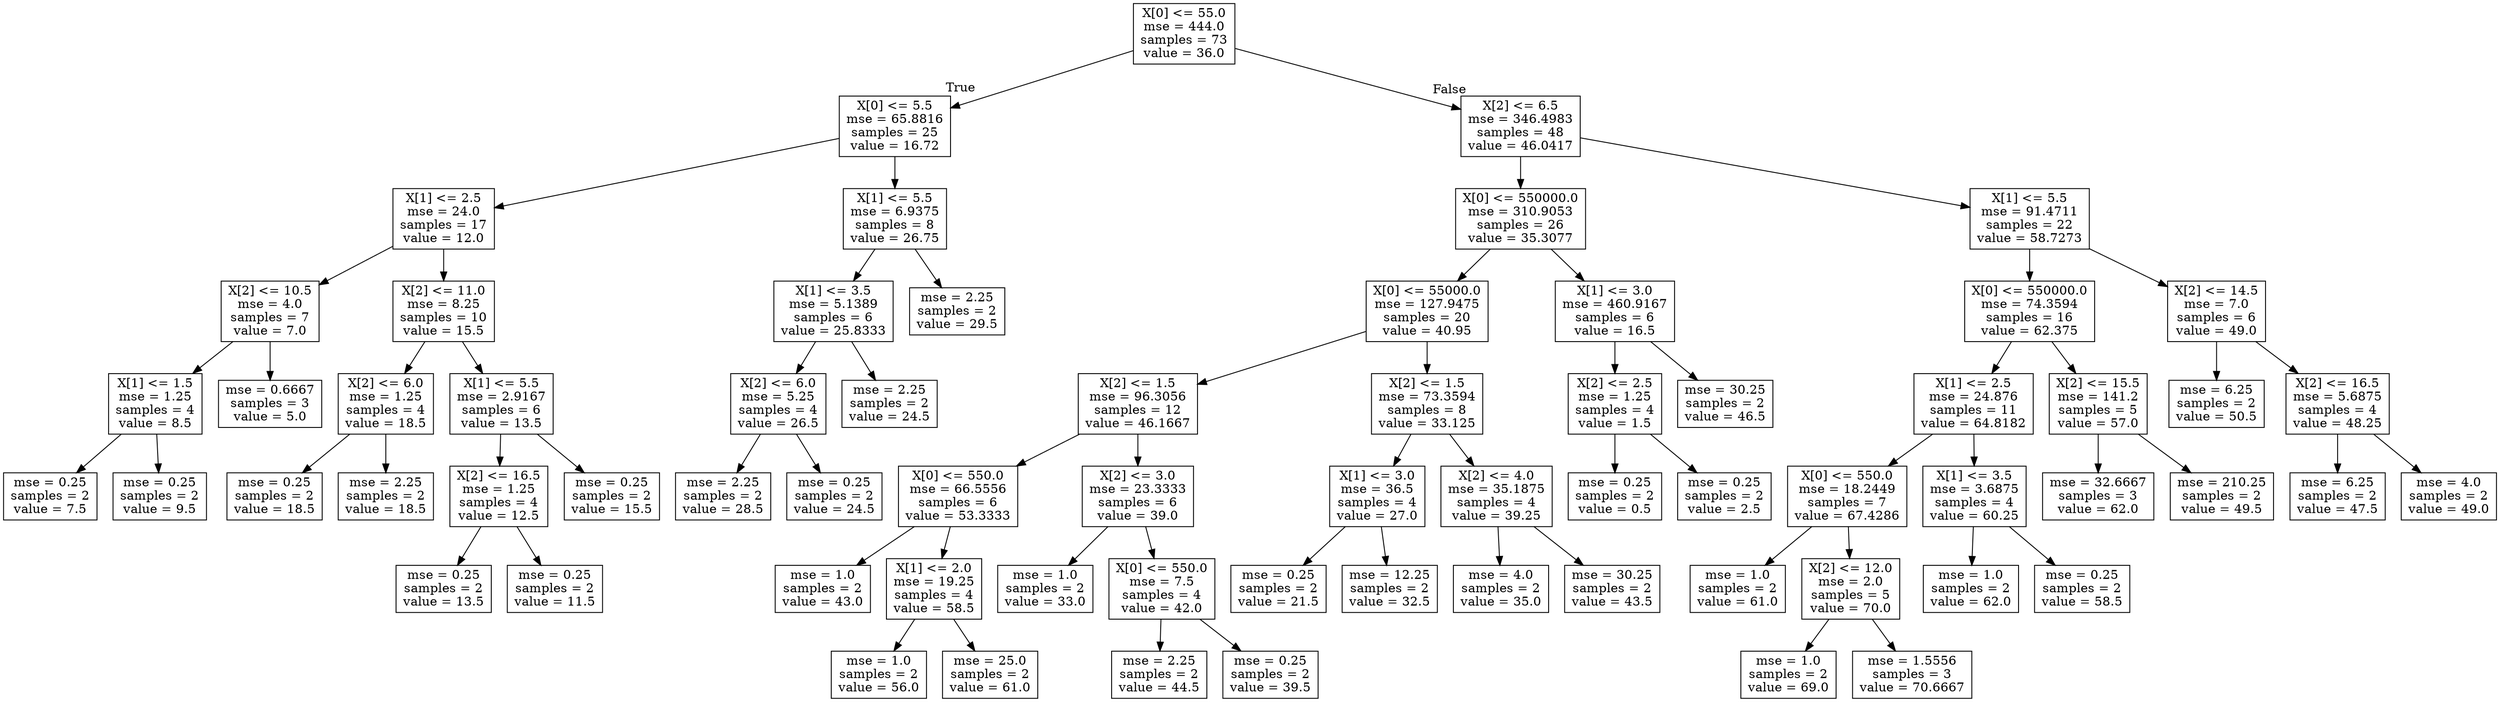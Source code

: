 digraph Tree {
node [shape=box] ;
0 [label="X[0] <= 55.0\nmse = 444.0\nsamples = 73\nvalue = 36.0"] ;
1 [label="X[0] <= 5.5\nmse = 65.8816\nsamples = 25\nvalue = 16.72"] ;
0 -> 1 [labeldistance=2.5, labelangle=45, headlabel="True"] ;
2 [label="X[1] <= 2.5\nmse = 24.0\nsamples = 17\nvalue = 12.0"] ;
1 -> 2 ;
3 [label="X[2] <= 10.5\nmse = 4.0\nsamples = 7\nvalue = 7.0"] ;
2 -> 3 ;
4 [label="X[1] <= 1.5\nmse = 1.25\nsamples = 4\nvalue = 8.5"] ;
3 -> 4 ;
5 [label="mse = 0.25\nsamples = 2\nvalue = 7.5"] ;
4 -> 5 ;
6 [label="mse = 0.25\nsamples = 2\nvalue = 9.5"] ;
4 -> 6 ;
7 [label="mse = 0.6667\nsamples = 3\nvalue = 5.0"] ;
3 -> 7 ;
8 [label="X[2] <= 11.0\nmse = 8.25\nsamples = 10\nvalue = 15.5"] ;
2 -> 8 ;
9 [label="X[2] <= 6.0\nmse = 1.25\nsamples = 4\nvalue = 18.5"] ;
8 -> 9 ;
10 [label="mse = 0.25\nsamples = 2\nvalue = 18.5"] ;
9 -> 10 ;
11 [label="mse = 2.25\nsamples = 2\nvalue = 18.5"] ;
9 -> 11 ;
12 [label="X[1] <= 5.5\nmse = 2.9167\nsamples = 6\nvalue = 13.5"] ;
8 -> 12 ;
13 [label="X[2] <= 16.5\nmse = 1.25\nsamples = 4\nvalue = 12.5"] ;
12 -> 13 ;
14 [label="mse = 0.25\nsamples = 2\nvalue = 13.5"] ;
13 -> 14 ;
15 [label="mse = 0.25\nsamples = 2\nvalue = 11.5"] ;
13 -> 15 ;
16 [label="mse = 0.25\nsamples = 2\nvalue = 15.5"] ;
12 -> 16 ;
17 [label="X[1] <= 5.5\nmse = 6.9375\nsamples = 8\nvalue = 26.75"] ;
1 -> 17 ;
18 [label="X[1] <= 3.5\nmse = 5.1389\nsamples = 6\nvalue = 25.8333"] ;
17 -> 18 ;
19 [label="X[2] <= 6.0\nmse = 5.25\nsamples = 4\nvalue = 26.5"] ;
18 -> 19 ;
20 [label="mse = 2.25\nsamples = 2\nvalue = 28.5"] ;
19 -> 20 ;
21 [label="mse = 0.25\nsamples = 2\nvalue = 24.5"] ;
19 -> 21 ;
22 [label="mse = 2.25\nsamples = 2\nvalue = 24.5"] ;
18 -> 22 ;
23 [label="mse = 2.25\nsamples = 2\nvalue = 29.5"] ;
17 -> 23 ;
24 [label="X[2] <= 6.5\nmse = 346.4983\nsamples = 48\nvalue = 46.0417"] ;
0 -> 24 [labeldistance=2.5, labelangle=-45, headlabel="False"] ;
25 [label="X[0] <= 550000.0\nmse = 310.9053\nsamples = 26\nvalue = 35.3077"] ;
24 -> 25 ;
26 [label="X[0] <= 55000.0\nmse = 127.9475\nsamples = 20\nvalue = 40.95"] ;
25 -> 26 ;
27 [label="X[2] <= 1.5\nmse = 96.3056\nsamples = 12\nvalue = 46.1667"] ;
26 -> 27 ;
28 [label="X[0] <= 550.0\nmse = 66.5556\nsamples = 6\nvalue = 53.3333"] ;
27 -> 28 ;
29 [label="mse = 1.0\nsamples = 2\nvalue = 43.0"] ;
28 -> 29 ;
30 [label="X[1] <= 2.0\nmse = 19.25\nsamples = 4\nvalue = 58.5"] ;
28 -> 30 ;
31 [label="mse = 1.0\nsamples = 2\nvalue = 56.0"] ;
30 -> 31 ;
32 [label="mse = 25.0\nsamples = 2\nvalue = 61.0"] ;
30 -> 32 ;
33 [label="X[2] <= 3.0\nmse = 23.3333\nsamples = 6\nvalue = 39.0"] ;
27 -> 33 ;
34 [label="mse = 1.0\nsamples = 2\nvalue = 33.0"] ;
33 -> 34 ;
35 [label="X[0] <= 550.0\nmse = 7.5\nsamples = 4\nvalue = 42.0"] ;
33 -> 35 ;
36 [label="mse = 2.25\nsamples = 2\nvalue = 44.5"] ;
35 -> 36 ;
37 [label="mse = 0.25\nsamples = 2\nvalue = 39.5"] ;
35 -> 37 ;
38 [label="X[2] <= 1.5\nmse = 73.3594\nsamples = 8\nvalue = 33.125"] ;
26 -> 38 ;
39 [label="X[1] <= 3.0\nmse = 36.5\nsamples = 4\nvalue = 27.0"] ;
38 -> 39 ;
40 [label="mse = 0.25\nsamples = 2\nvalue = 21.5"] ;
39 -> 40 ;
41 [label="mse = 12.25\nsamples = 2\nvalue = 32.5"] ;
39 -> 41 ;
42 [label="X[2] <= 4.0\nmse = 35.1875\nsamples = 4\nvalue = 39.25"] ;
38 -> 42 ;
43 [label="mse = 4.0\nsamples = 2\nvalue = 35.0"] ;
42 -> 43 ;
44 [label="mse = 30.25\nsamples = 2\nvalue = 43.5"] ;
42 -> 44 ;
45 [label="X[1] <= 3.0\nmse = 460.9167\nsamples = 6\nvalue = 16.5"] ;
25 -> 45 ;
46 [label="X[2] <= 2.5\nmse = 1.25\nsamples = 4\nvalue = 1.5"] ;
45 -> 46 ;
47 [label="mse = 0.25\nsamples = 2\nvalue = 0.5"] ;
46 -> 47 ;
48 [label="mse = 0.25\nsamples = 2\nvalue = 2.5"] ;
46 -> 48 ;
49 [label="mse = 30.25\nsamples = 2\nvalue = 46.5"] ;
45 -> 49 ;
50 [label="X[1] <= 5.5\nmse = 91.4711\nsamples = 22\nvalue = 58.7273"] ;
24 -> 50 ;
51 [label="X[0] <= 550000.0\nmse = 74.3594\nsamples = 16\nvalue = 62.375"] ;
50 -> 51 ;
52 [label="X[1] <= 2.5\nmse = 24.876\nsamples = 11\nvalue = 64.8182"] ;
51 -> 52 ;
53 [label="X[0] <= 550.0\nmse = 18.2449\nsamples = 7\nvalue = 67.4286"] ;
52 -> 53 ;
54 [label="mse = 1.0\nsamples = 2\nvalue = 61.0"] ;
53 -> 54 ;
55 [label="X[2] <= 12.0\nmse = 2.0\nsamples = 5\nvalue = 70.0"] ;
53 -> 55 ;
56 [label="mse = 1.0\nsamples = 2\nvalue = 69.0"] ;
55 -> 56 ;
57 [label="mse = 1.5556\nsamples = 3\nvalue = 70.6667"] ;
55 -> 57 ;
58 [label="X[1] <= 3.5\nmse = 3.6875\nsamples = 4\nvalue = 60.25"] ;
52 -> 58 ;
59 [label="mse = 1.0\nsamples = 2\nvalue = 62.0"] ;
58 -> 59 ;
60 [label="mse = 0.25\nsamples = 2\nvalue = 58.5"] ;
58 -> 60 ;
61 [label="X[2] <= 15.5\nmse = 141.2\nsamples = 5\nvalue = 57.0"] ;
51 -> 61 ;
62 [label="mse = 32.6667\nsamples = 3\nvalue = 62.0"] ;
61 -> 62 ;
63 [label="mse = 210.25\nsamples = 2\nvalue = 49.5"] ;
61 -> 63 ;
64 [label="X[2] <= 14.5\nmse = 7.0\nsamples = 6\nvalue = 49.0"] ;
50 -> 64 ;
65 [label="mse = 6.25\nsamples = 2\nvalue = 50.5"] ;
64 -> 65 ;
66 [label="X[2] <= 16.5\nmse = 5.6875\nsamples = 4\nvalue = 48.25"] ;
64 -> 66 ;
67 [label="mse = 6.25\nsamples = 2\nvalue = 47.5"] ;
66 -> 67 ;
68 [label="mse = 4.0\nsamples = 2\nvalue = 49.0"] ;
66 -> 68 ;
}